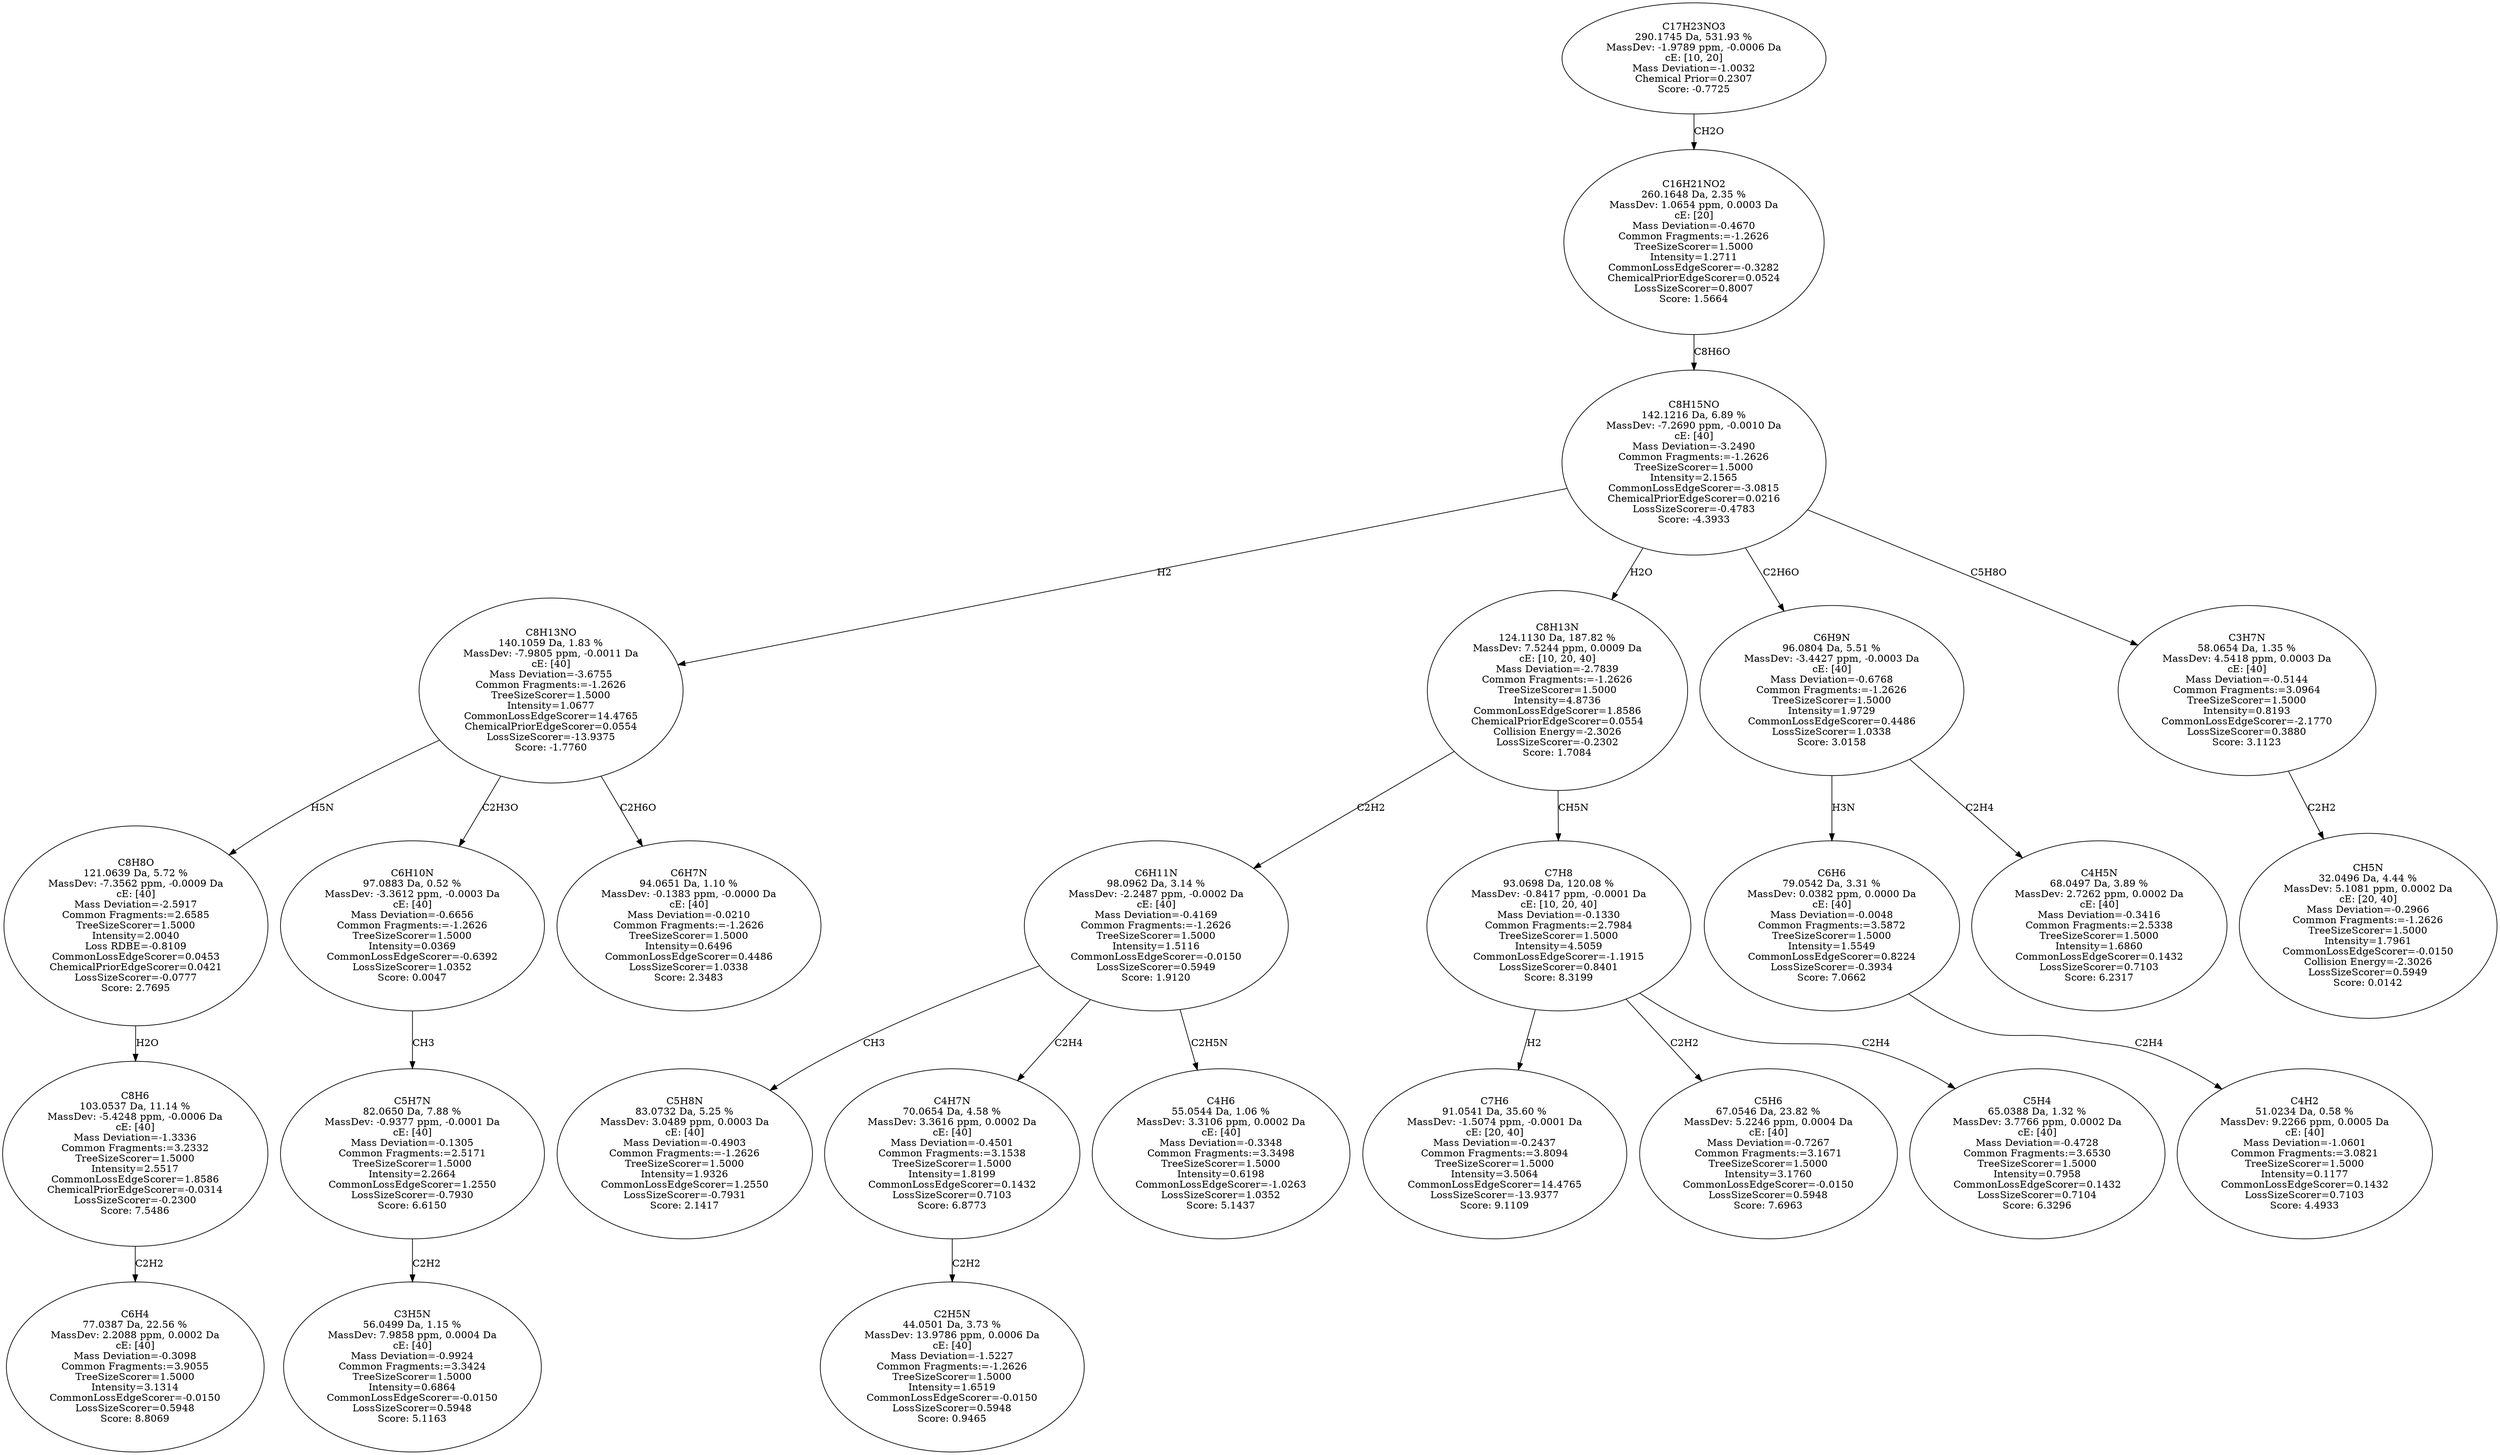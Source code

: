 strict digraph {
v1 [label="C6H4\n77.0387 Da, 22.56 %\nMassDev: 2.2088 ppm, 0.0002 Da\ncE: [40]\nMass Deviation=-0.3098\nCommon Fragments:=3.9055\nTreeSizeScorer=1.5000\nIntensity=3.1314\nCommonLossEdgeScorer=-0.0150\nLossSizeScorer=0.5948\nScore: 8.8069"];
v2 [label="C8H6\n103.0537 Da, 11.14 %\nMassDev: -5.4248 ppm, -0.0006 Da\ncE: [40]\nMass Deviation=-1.3336\nCommon Fragments:=3.2332\nTreeSizeScorer=1.5000\nIntensity=2.5517\nCommonLossEdgeScorer=1.8586\nChemicalPriorEdgeScorer=-0.0314\nLossSizeScorer=-0.2300\nScore: 7.5486"];
v3 [label="C8H8O\n121.0639 Da, 5.72 %\nMassDev: -7.3562 ppm, -0.0009 Da\ncE: [40]\nMass Deviation=-2.5917\nCommon Fragments:=2.6585\nTreeSizeScorer=1.5000\nIntensity=2.0040\nLoss RDBE=-0.8109\nCommonLossEdgeScorer=0.0453\nChemicalPriorEdgeScorer=0.0421\nLossSizeScorer=-0.0777\nScore: 2.7695"];
v4 [label="C3H5N\n56.0499 Da, 1.15 %\nMassDev: 7.9858 ppm, 0.0004 Da\ncE: [40]\nMass Deviation=-0.9924\nCommon Fragments:=3.3424\nTreeSizeScorer=1.5000\nIntensity=0.6864\nCommonLossEdgeScorer=-0.0150\nLossSizeScorer=0.5948\nScore: 5.1163"];
v5 [label="C5H7N\n82.0650 Da, 7.88 %\nMassDev: -0.9377 ppm, -0.0001 Da\ncE: [40]\nMass Deviation=-0.1305\nCommon Fragments:=2.5171\nTreeSizeScorer=1.5000\nIntensity=2.2664\nCommonLossEdgeScorer=1.2550\nLossSizeScorer=-0.7930\nScore: 6.6150"];
v6 [label="C6H10N\n97.0883 Da, 0.52 %\nMassDev: -3.3612 ppm, -0.0003 Da\ncE: [40]\nMass Deviation=-0.6656\nCommon Fragments:=-1.2626\nTreeSizeScorer=1.5000\nIntensity=0.0369\nCommonLossEdgeScorer=-0.6392\nLossSizeScorer=1.0352\nScore: 0.0047"];
v7 [label="C6H7N\n94.0651 Da, 1.10 %\nMassDev: -0.1383 ppm, -0.0000 Da\ncE: [40]\nMass Deviation=-0.0210\nCommon Fragments:=-1.2626\nTreeSizeScorer=1.5000\nIntensity=0.6496\nCommonLossEdgeScorer=0.4486\nLossSizeScorer=1.0338\nScore: 2.3483"];
v8 [label="C8H13NO\n140.1059 Da, 1.83 %\nMassDev: -7.9805 ppm, -0.0011 Da\ncE: [40]\nMass Deviation=-3.6755\nCommon Fragments:=-1.2626\nTreeSizeScorer=1.5000\nIntensity=1.0677\nCommonLossEdgeScorer=14.4765\nChemicalPriorEdgeScorer=0.0554\nLossSizeScorer=-13.9375\nScore: -1.7760"];
v9 [label="C5H8N\n83.0732 Da, 5.25 %\nMassDev: 3.0489 ppm, 0.0003 Da\ncE: [40]\nMass Deviation=-0.4903\nCommon Fragments:=-1.2626\nTreeSizeScorer=1.5000\nIntensity=1.9326\nCommonLossEdgeScorer=1.2550\nLossSizeScorer=-0.7931\nScore: 2.1417"];
v10 [label="C2H5N\n44.0501 Da, 3.73 %\nMassDev: 13.9786 ppm, 0.0006 Da\ncE: [40]\nMass Deviation=-1.5227\nCommon Fragments:=-1.2626\nTreeSizeScorer=1.5000\nIntensity=1.6519\nCommonLossEdgeScorer=-0.0150\nLossSizeScorer=0.5948\nScore: 0.9465"];
v11 [label="C4H7N\n70.0654 Da, 4.58 %\nMassDev: 3.3616 ppm, 0.0002 Da\ncE: [40]\nMass Deviation=-0.4501\nCommon Fragments:=3.1538\nTreeSizeScorer=1.5000\nIntensity=1.8199\nCommonLossEdgeScorer=0.1432\nLossSizeScorer=0.7103\nScore: 6.8773"];
v12 [label="C4H6\n55.0544 Da, 1.06 %\nMassDev: 3.3106 ppm, 0.0002 Da\ncE: [40]\nMass Deviation=-0.3348\nCommon Fragments:=3.3498\nTreeSizeScorer=1.5000\nIntensity=0.6198\nCommonLossEdgeScorer=-1.0263\nLossSizeScorer=1.0352\nScore: 5.1437"];
v13 [label="C6H11N\n98.0962 Da, 3.14 %\nMassDev: -2.2487 ppm, -0.0002 Da\ncE: [40]\nMass Deviation=-0.4169\nCommon Fragments:=-1.2626\nTreeSizeScorer=1.5000\nIntensity=1.5116\nCommonLossEdgeScorer=-0.0150\nLossSizeScorer=0.5949\nScore: 1.9120"];
v14 [label="C7H6\n91.0541 Da, 35.60 %\nMassDev: -1.5074 ppm, -0.0001 Da\ncE: [20, 40]\nMass Deviation=-0.2437\nCommon Fragments:=3.8094\nTreeSizeScorer=1.5000\nIntensity=3.5064\nCommonLossEdgeScorer=14.4765\nLossSizeScorer=-13.9377\nScore: 9.1109"];
v15 [label="C5H6\n67.0546 Da, 23.82 %\nMassDev: 5.2246 ppm, 0.0004 Da\ncE: [40]\nMass Deviation=-0.7267\nCommon Fragments:=3.1671\nTreeSizeScorer=1.5000\nIntensity=3.1760\nCommonLossEdgeScorer=-0.0150\nLossSizeScorer=0.5948\nScore: 7.6963"];
v16 [label="C5H4\n65.0388 Da, 1.32 %\nMassDev: 3.7766 ppm, 0.0002 Da\ncE: [40]\nMass Deviation=-0.4728\nCommon Fragments:=3.6530\nTreeSizeScorer=1.5000\nIntensity=0.7958\nCommonLossEdgeScorer=0.1432\nLossSizeScorer=0.7104\nScore: 6.3296"];
v17 [label="C7H8\n93.0698 Da, 120.08 %\nMassDev: -0.8417 ppm, -0.0001 Da\ncE: [10, 20, 40]\nMass Deviation=-0.1330\nCommon Fragments:=2.7984\nTreeSizeScorer=1.5000\nIntensity=4.5059\nCommonLossEdgeScorer=-1.1915\nLossSizeScorer=0.8401\nScore: 8.3199"];
v18 [label="C8H13N\n124.1130 Da, 187.82 %\nMassDev: 7.5244 ppm, 0.0009 Da\ncE: [10, 20, 40]\nMass Deviation=-2.7839\nCommon Fragments:=-1.2626\nTreeSizeScorer=1.5000\nIntensity=4.8736\nCommonLossEdgeScorer=1.8586\nChemicalPriorEdgeScorer=0.0554\nCollision Energy=-2.3026\nLossSizeScorer=-0.2302\nScore: 1.7084"];
v19 [label="C4H2\n51.0234 Da, 0.58 %\nMassDev: 9.2266 ppm, 0.0005 Da\ncE: [40]\nMass Deviation=-1.0601\nCommon Fragments:=3.0821\nTreeSizeScorer=1.5000\nIntensity=0.1177\nCommonLossEdgeScorer=0.1432\nLossSizeScorer=0.7103\nScore: 4.4933"];
v20 [label="C6H6\n79.0542 Da, 3.31 %\nMassDev: 0.0382 ppm, 0.0000 Da\ncE: [40]\nMass Deviation=-0.0048\nCommon Fragments:=3.5872\nTreeSizeScorer=1.5000\nIntensity=1.5549\nCommonLossEdgeScorer=0.8224\nLossSizeScorer=-0.3934\nScore: 7.0662"];
v21 [label="C4H5N\n68.0497 Da, 3.89 %\nMassDev: 2.7262 ppm, 0.0002 Da\ncE: [40]\nMass Deviation=-0.3416\nCommon Fragments:=2.5338\nTreeSizeScorer=1.5000\nIntensity=1.6860\nCommonLossEdgeScorer=0.1432\nLossSizeScorer=0.7103\nScore: 6.2317"];
v22 [label="C6H9N\n96.0804 Da, 5.51 %\nMassDev: -3.4427 ppm, -0.0003 Da\ncE: [40]\nMass Deviation=-0.6768\nCommon Fragments:=-1.2626\nTreeSizeScorer=1.5000\nIntensity=1.9729\nCommonLossEdgeScorer=0.4486\nLossSizeScorer=1.0338\nScore: 3.0158"];
v23 [label="CH5N\n32.0496 Da, 4.44 %\nMassDev: 5.1081 ppm, 0.0002 Da\ncE: [20, 40]\nMass Deviation=-0.2966\nCommon Fragments:=-1.2626\nTreeSizeScorer=1.5000\nIntensity=1.7961\nCommonLossEdgeScorer=-0.0150\nCollision Energy=-2.3026\nLossSizeScorer=0.5949\nScore: 0.0142"];
v24 [label="C3H7N\n58.0654 Da, 1.35 %\nMassDev: 4.5418 ppm, 0.0003 Da\ncE: [40]\nMass Deviation=-0.5144\nCommon Fragments:=3.0964\nTreeSizeScorer=1.5000\nIntensity=0.8193\nCommonLossEdgeScorer=-2.1770\nLossSizeScorer=0.3880\nScore: 3.1123"];
v25 [label="C8H15NO\n142.1216 Da, 6.89 %\nMassDev: -7.2690 ppm, -0.0010 Da\ncE: [40]\nMass Deviation=-3.2490\nCommon Fragments:=-1.2626\nTreeSizeScorer=1.5000\nIntensity=2.1565\nCommonLossEdgeScorer=-3.0815\nChemicalPriorEdgeScorer=0.0216\nLossSizeScorer=-0.4783\nScore: -4.3933"];
v26 [label="C16H21NO2\n260.1648 Da, 2.35 %\nMassDev: 1.0654 ppm, 0.0003 Da\ncE: [20]\nMass Deviation=-0.4670\nCommon Fragments:=-1.2626\nTreeSizeScorer=1.5000\nIntensity=1.2711\nCommonLossEdgeScorer=-0.3282\nChemicalPriorEdgeScorer=0.0524\nLossSizeScorer=0.8007\nScore: 1.5664"];
v27 [label="C17H23NO3\n290.1745 Da, 531.93 %\nMassDev: -1.9789 ppm, -0.0006 Da\ncE: [10, 20]\nMass Deviation=-1.0032\nChemical Prior=0.2307\nScore: -0.7725"];
v2 -> v1 [label="C2H2"];
v3 -> v2 [label="H2O"];
v8 -> v3 [label="H5N"];
v5 -> v4 [label="C2H2"];
v6 -> v5 [label="CH3"];
v8 -> v6 [label="C2H3O"];
v8 -> v7 [label="C2H6O"];
v25 -> v8 [label="H2"];
v13 -> v9 [label="CH3"];
v11 -> v10 [label="C2H2"];
v13 -> v11 [label="C2H4"];
v13 -> v12 [label="C2H5N"];
v18 -> v13 [label="C2H2"];
v17 -> v14 [label="H2"];
v17 -> v15 [label="C2H2"];
v17 -> v16 [label="C2H4"];
v18 -> v17 [label="CH5N"];
v25 -> v18 [label="H2O"];
v20 -> v19 [label="C2H4"];
v22 -> v20 [label="H3N"];
v22 -> v21 [label="C2H4"];
v25 -> v22 [label="C2H6O"];
v24 -> v23 [label="C2H2"];
v25 -> v24 [label="C5H8O"];
v26 -> v25 [label="C8H6O"];
v27 -> v26 [label="CH2O"];
}